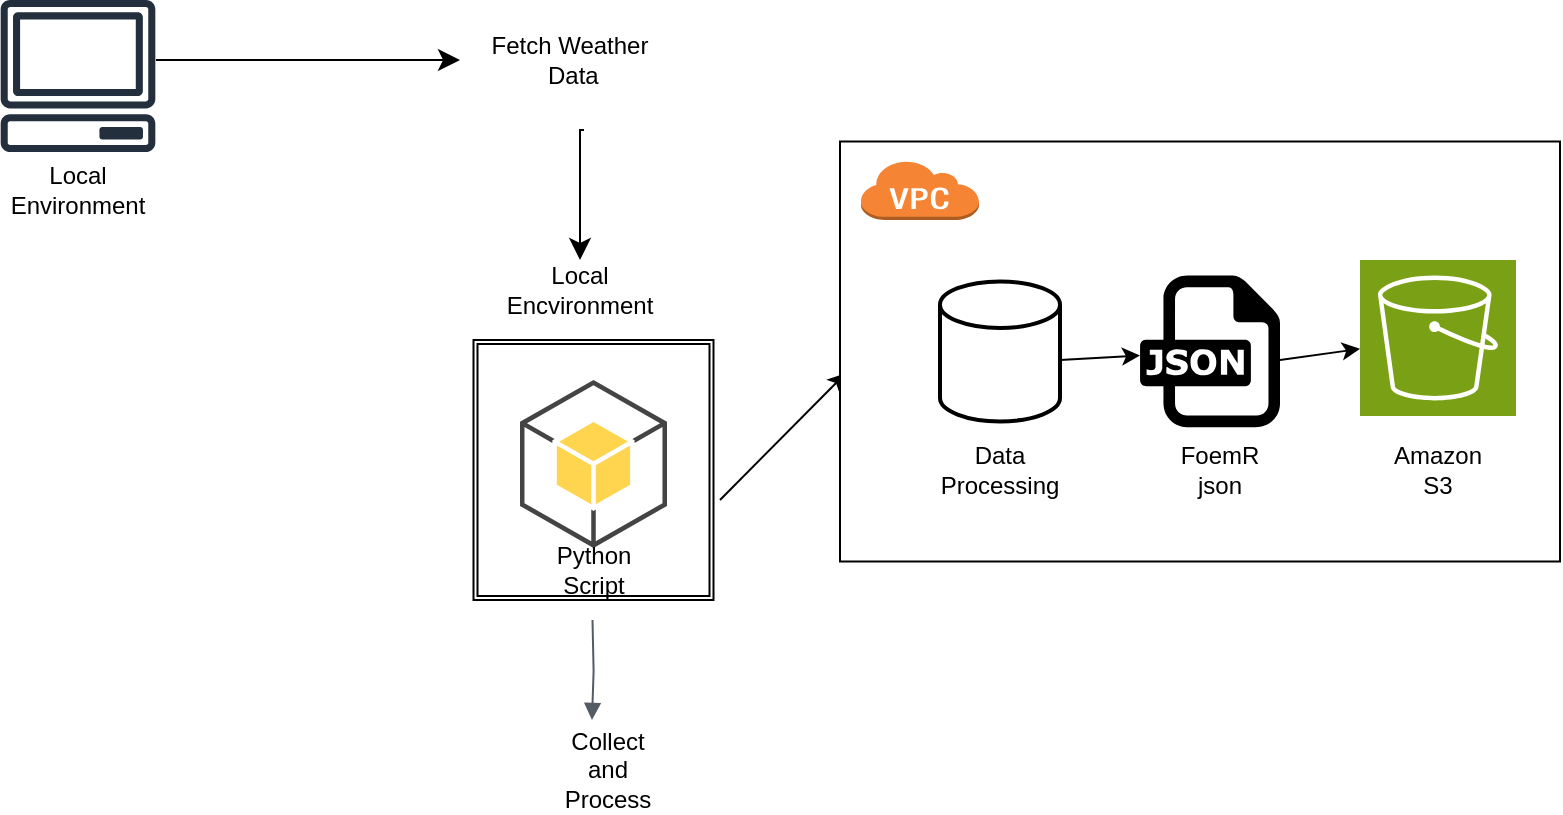 <mxfile version="26.0.4">
  <diagram name="Page-1" id="HHapLnrhqVXgyaW970ha">
    <mxGraphModel dx="1478" dy="829" grid="1" gridSize="10" guides="1" tooltips="1" connect="1" arrows="1" fold="1" page="1" pageScale="1" pageWidth="827" pageHeight="1169" math="0" shadow="0">
      <root>
        <mxCell id="0" />
        <mxCell id="1" parent="0" />
        <mxCell id="KP41fs4jYL8HxBQTLFU0-1" value="" style="sketch=0;outlineConnect=0;fontColor=#232F3E;gradientColor=none;fillColor=#232F3D;strokeColor=none;dashed=0;verticalLabelPosition=bottom;verticalAlign=top;align=center;html=1;fontSize=12;fontStyle=0;aspect=fixed;pointerEvents=1;shape=mxgraph.aws4.client;" vertex="1" parent="1">
          <mxGeometry x="20" y="200" width="78" height="76" as="geometry" />
        </mxCell>
        <mxCell id="KP41fs4jYL8HxBQTLFU0-7" value="Fetch Weather&lt;div&gt;&lt;span style=&quot;background-color: transparent; color: light-dark(rgb(0, 0, 0), rgb(255, 255, 255));&quot;&gt;&amp;nbsp;Data&lt;/span&gt;&lt;/div&gt;" style="text;strokeColor=none;align=center;fillColor=none;html=1;verticalAlign=middle;whiteSpace=wrap;rounded=0;" vertex="1" parent="1">
          <mxGeometry x="250" y="200" width="110" height="60" as="geometry" />
        </mxCell>
        <mxCell id="KP41fs4jYL8HxBQTLFU0-12" value="" style="edgeStyle=segmentEdgeStyle;endArrow=classic;html=1;curved=0;rounded=0;endSize=8;startSize=8;" edge="1" parent="1" target="KP41fs4jYL8HxBQTLFU0-7">
          <mxGeometry width="50" height="50" relative="1" as="geometry">
            <mxPoint x="98" y="230" as="sourcePoint" />
            <mxPoint x="210" y="210" as="targetPoint" />
          </mxGeometry>
        </mxCell>
        <mxCell id="KP41fs4jYL8HxBQTLFU0-13" value="" style="edgeStyle=segmentEdgeStyle;endArrow=classic;html=1;curved=0;rounded=0;endSize=8;startSize=8;" edge="1" parent="1">
          <mxGeometry width="50" height="50" relative="1" as="geometry">
            <mxPoint x="312" y="265" as="sourcePoint" />
            <mxPoint x="310" y="330" as="targetPoint" />
            <Array as="points">
              <mxPoint x="310" y="265" />
            </Array>
          </mxGeometry>
        </mxCell>
        <mxCell id="KP41fs4jYL8HxBQTLFU0-17" value="Text" style="edgeLabel;html=1;align=center;verticalAlign=middle;resizable=0;points=[];" vertex="1" connectable="0" parent="KP41fs4jYL8HxBQTLFU0-13">
          <mxGeometry x="-0.94" y="-3" relative="1" as="geometry">
            <mxPoint x="-7" y="185" as="offset" />
          </mxGeometry>
        </mxCell>
        <mxCell id="KP41fs4jYL8HxBQTLFU0-14" value="" style="shape=ext;double=1;rounded=0;whiteSpace=wrap;html=1;" vertex="1" parent="1">
          <mxGeometry x="256.75" y="370" width="120" height="130" as="geometry" />
        </mxCell>
        <mxCell id="KP41fs4jYL8HxBQTLFU0-15" value="" style="outlineConnect=0;dashed=0;verticalLabelPosition=bottom;verticalAlign=top;align=center;html=1;shape=mxgraph.aws3.android;fillColor=#FFD44F;gradientColor=none;" vertex="1" parent="1">
          <mxGeometry x="280" y="390" width="73.5" height="84" as="geometry" />
        </mxCell>
        <mxCell id="KP41fs4jYL8HxBQTLFU0-18" value="Python Script" style="text;strokeColor=none;align=center;fillColor=none;html=1;verticalAlign=middle;whiteSpace=wrap;rounded=0;" vertex="1" parent="1">
          <mxGeometry x="286.75" y="470" width="60" height="30" as="geometry" />
        </mxCell>
        <mxCell id="KP41fs4jYL8HxBQTLFU0-19" value="Local Encvironment" style="text;strokeColor=none;align=center;fillColor=none;html=1;verticalAlign=middle;whiteSpace=wrap;rounded=0;" vertex="1" parent="1">
          <mxGeometry x="280" y="330" width="60" height="30" as="geometry" />
        </mxCell>
        <mxCell id="KP41fs4jYL8HxBQTLFU0-32" value="" style="edgeStyle=orthogonalEdgeStyle;html=1;endArrow=block;elbow=vertical;startArrow=none;endFill=1;strokeColor=#545B64;rounded=0;" edge="1" parent="1">
          <mxGeometry width="100" relative="1" as="geometry">
            <mxPoint x="316.25" y="510" as="sourcePoint" />
            <mxPoint x="316" y="560" as="targetPoint" />
          </mxGeometry>
        </mxCell>
        <mxCell id="KP41fs4jYL8HxBQTLFU0-33" value="Collect and Process" style="text;strokeColor=none;align=center;fillColor=none;html=1;verticalAlign=middle;whiteSpace=wrap;rounded=0;" vertex="1" parent="1">
          <mxGeometry x="294" y="570" width="60" height="30" as="geometry" />
        </mxCell>
        <mxCell id="KP41fs4jYL8HxBQTLFU0-35" value="" style="edgeStyle=none;orthogonalLoop=1;jettySize=auto;html=1;rounded=0;entryX=0.008;entryY=0.552;entryDx=0;entryDy=0;entryPerimeter=0;" edge="1" parent="1" target="KP41fs4jYL8HxBQTLFU0-51">
          <mxGeometry width="100" relative="1" as="geometry">
            <mxPoint x="380" y="450" as="sourcePoint" />
            <mxPoint x="490" y="360" as="targetPoint" />
            <Array as="points" />
          </mxGeometry>
        </mxCell>
        <mxCell id="KP41fs4jYL8HxBQTLFU0-51" value="" style="verticalLabelPosition=bottom;verticalAlign=top;html=1;shape=mxgraph.basic.rect;fillColor2=none;strokeWidth=1;size=0;indent=5;" vertex="1" parent="1">
          <mxGeometry x="440" y="270.7" width="360" height="210" as="geometry" />
        </mxCell>
        <mxCell id="KP41fs4jYL8HxBQTLFU0-53" value="" style="strokeWidth=2;html=1;shape=mxgraph.flowchart.database;whiteSpace=wrap;" vertex="1" parent="1">
          <mxGeometry x="490" y="340.7" width="60" height="70" as="geometry" />
        </mxCell>
        <mxCell id="KP41fs4jYL8HxBQTLFU0-56" value="" style="sketch=0;points=[[0,0,0],[0.25,0,0],[0.5,0,0],[0.75,0,0],[1,0,0],[0,1,0],[0.25,1,0],[0.5,1,0],[0.75,1,0],[1,1,0],[0,0.25,0],[0,0.5,0],[0,0.75,0],[1,0.25,0],[1,0.5,0],[1,0.75,0]];outlineConnect=0;fontColor=#232F3E;fillColor=#7AA116;strokeColor=#ffffff;dashed=0;verticalLabelPosition=bottom;verticalAlign=top;align=center;html=1;fontSize=12;fontStyle=0;aspect=fixed;shape=mxgraph.aws4.resourceIcon;resIcon=mxgraph.aws4.s3;" vertex="1" parent="1">
          <mxGeometry x="700" y="330" width="78" height="78" as="geometry" />
        </mxCell>
        <mxCell id="KP41fs4jYL8HxBQTLFU0-57" value="" style="endArrow=classic;html=1;rounded=0;" edge="1" parent="1" target="KP41fs4jYL8HxBQTLFU0-55">
          <mxGeometry width="50" height="50" relative="1" as="geometry">
            <mxPoint x="590" y="381.99" as="sourcePoint" />
            <mxPoint x="630" y="381.99" as="targetPoint" />
            <Array as="points" />
          </mxGeometry>
        </mxCell>
        <mxCell id="KP41fs4jYL8HxBQTLFU0-55" value="" style="dashed=0;outlineConnect=0;html=1;align=center;labelPosition=center;verticalLabelPosition=bottom;verticalAlign=top;shape=mxgraph.weblogos.json" vertex="1" parent="1">
          <mxGeometry x="590" y="337.8" width="70" height="75.8" as="geometry" />
        </mxCell>
        <mxCell id="KP41fs4jYL8HxBQTLFU0-59" value="Data Processing" style="text;strokeColor=none;align=center;fillColor=none;html=1;verticalAlign=middle;whiteSpace=wrap;rounded=0;" vertex="1" parent="1">
          <mxGeometry x="490" y="420" width="60" height="30" as="geometry" />
        </mxCell>
        <mxCell id="KP41fs4jYL8HxBQTLFU0-60" value="FoemR json" style="text;strokeColor=none;align=center;fillColor=none;html=1;verticalAlign=middle;whiteSpace=wrap;rounded=0;" vertex="1" parent="1">
          <mxGeometry x="600" y="420" width="60" height="30" as="geometry" />
        </mxCell>
        <mxCell id="KP41fs4jYL8HxBQTLFU0-61" value="Amazon S3" style="text;strokeColor=none;align=center;fillColor=none;html=1;verticalAlign=middle;whiteSpace=wrap;rounded=0;" vertex="1" parent="1">
          <mxGeometry x="709" y="420" width="60" height="30" as="geometry" />
        </mxCell>
        <mxCell id="KP41fs4jYL8HxBQTLFU0-62" value="" style="outlineConnect=0;dashed=0;verticalLabelPosition=bottom;verticalAlign=top;align=center;html=1;shape=mxgraph.aws3.virtual_private_cloud;fillColor=#F58534;gradientColor=none;" vertex="1" parent="1">
          <mxGeometry x="450" y="280" width="59.5" height="30" as="geometry" />
        </mxCell>
        <mxCell id="KP41fs4jYL8HxBQTLFU0-63" value="Local Environment" style="text;strokeColor=none;align=center;fillColor=none;html=1;verticalAlign=middle;whiteSpace=wrap;rounded=0;" vertex="1" parent="1">
          <mxGeometry x="29" y="280" width="60" height="30" as="geometry" />
        </mxCell>
        <mxCell id="KP41fs4jYL8HxBQTLFU0-71" value="" style="endArrow=classic;html=1;rounded=0;" edge="1" parent="1" target="KP41fs4jYL8HxBQTLFU0-55">
          <mxGeometry width="50" height="50" relative="1" as="geometry">
            <mxPoint x="550" y="380" as="sourcePoint" />
            <mxPoint x="600" y="330" as="targetPoint" />
          </mxGeometry>
        </mxCell>
        <mxCell id="KP41fs4jYL8HxBQTLFU0-73" value="" style="endArrow=classic;html=1;rounded=0;" edge="1" parent="1" target="KP41fs4jYL8HxBQTLFU0-56">
          <mxGeometry width="50" height="50" relative="1" as="geometry">
            <mxPoint x="660" y="380" as="sourcePoint" />
            <mxPoint x="710" y="330" as="targetPoint" />
          </mxGeometry>
        </mxCell>
      </root>
    </mxGraphModel>
  </diagram>
</mxfile>
